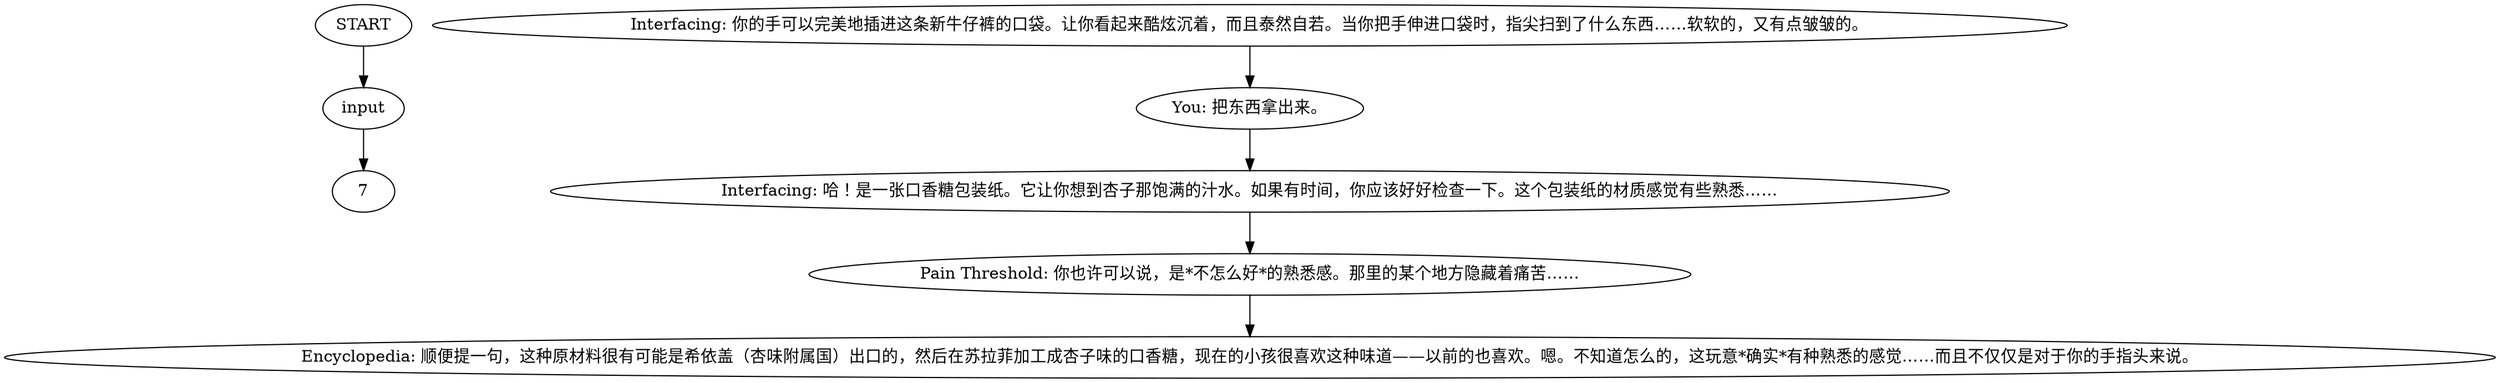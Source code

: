 # COAL ORB / labourer jeans equipped
# putting on the labourer pants make orb appear, similar to your own pants at beginning of game; in order to find gum wrapper in pocket
# ==================================================
digraph G {
	  0 [label="START"];
	  1 [label="input"];
	  2 [label="Interfacing: 哈！是一张口香糖包装纸。它让你想到杏子那饱满的汁水。如果有时间，你应该好好检查一下。这个包装纸的材质感觉有些熟悉……"];
	  3 [label="You: 把东西拿出来。"];
	  4 [label="Pain Threshold: 你也许可以说，是*不怎么好*的熟悉感。那里的某个地方隐藏着痛苦……"];
	  5 [label="Encyclopedia: 顺便提一句，这种原材料很有可能是希依盖（杏味附属国）出口的，然后在苏拉菲加工成杏子味的口香糖，现在的小孩很喜欢这种味道——以前的也喜欢。嗯。不知道怎么的，这玩意*确实*有种熟悉的感觉……而且不仅仅是对于你的手指头来说。"];
	  6 [label="Interfacing: 你的手可以完美地插进这条新牛仔裤的口袋。让你看起来酷炫沉着，而且泰然自若。当你把手伸进口袋时，指尖扫到了什么东西……软软的，又有点皱皱的。"];
	  0 -> 1
	  1 -> 7
	  2 -> 4
	  3 -> 2
	  4 -> 5
	  6 -> 3
}


